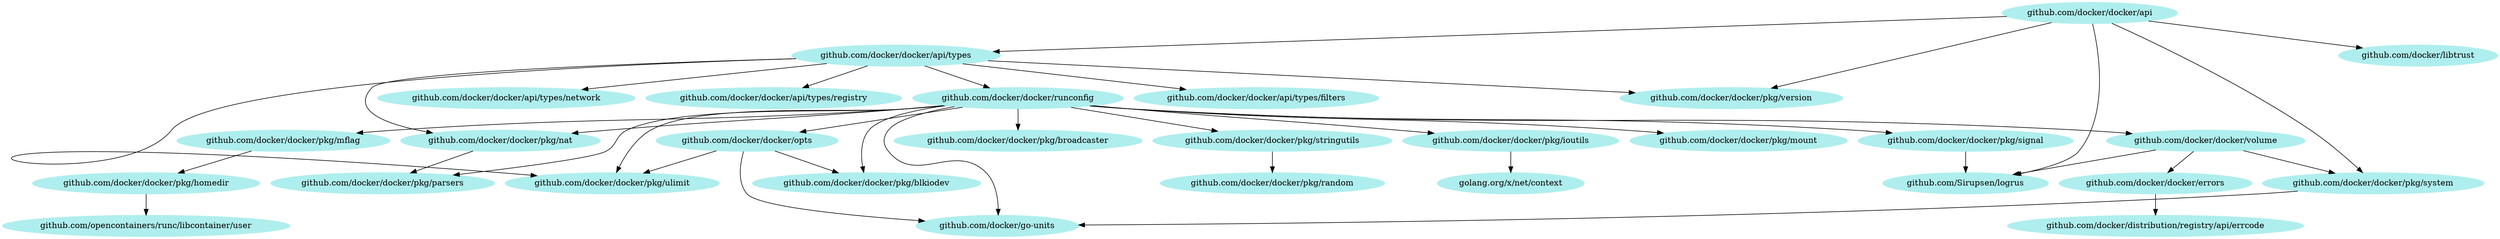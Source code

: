 digraph godep {
0 [label="github.com/Sirupsen/logrus" style="filled" color="paleturquoise"];
1 [label="github.com/docker/docker/api/types" style="filled" color="paleturquoise"];
1 -> 2;
1 -> 3;
1 -> 4;
1 -> 5;
1 -> 6;
1 -> 7;
1 -> 8;
9 [label="github.com/docker/docker/opts" style="filled" color="paleturquoise"];
9 -> 10;
9 -> 6;
9 -> 11;
4 [label="github.com/docker/docker/api/types/registry" style="filled" color="paleturquoise"];
12 [label="github.com/docker/docker/volume" style="filled" color="paleturquoise"];
12 -> 0;
12 -> 13;
12 -> 14;
2 [label="github.com/docker/docker/api/types/filters" style="filled" color="paleturquoise"];
14 [label="github.com/docker/docker/pkg/system" style="filled" color="paleturquoise"];
14 -> 11;
3 [label="github.com/docker/docker/api/types/network" style="filled" color="paleturquoise"];
15 [label="github.com/docker/docker/pkg/mflag" style="filled" color="paleturquoise"];
15 -> 16;
11 [label="github.com/docker/go-units" style="filled" color="paleturquoise"];
17 [label="github.com/docker/docker/pkg/broadcaster" style="filled" color="paleturquoise"];
13 [label="github.com/docker/docker/errors" style="filled" color="paleturquoise"];
13 -> 18;
19 [label="github.com/docker/docker/pkg/stringutils" style="filled" color="paleturquoise"];
19 -> 20;
18 [label="github.com/docker/distribution/registry/api/errcode" style="filled" color="paleturquoise"];
21 [label="github.com/docker/libtrust" style="filled" color="paleturquoise"];
5 [label="github.com/docker/docker/pkg/nat" style="filled" color="paleturquoise"];
5 -> 22;
22 [label="github.com/docker/docker/pkg/parsers" style="filled" color="paleturquoise"];
10 [label="github.com/docker/docker/pkg/blkiodev" style="filled" color="paleturquoise"];
23 [label="github.com/docker/docker/pkg/ioutils" style="filled" color="paleturquoise"];
23 -> 24;
25 [label="github.com/docker/docker/pkg/mount" style="filled" color="paleturquoise"];
26 [label="github.com/docker/docker/api" style="filled" color="paleturquoise"];
26 -> 0;
26 -> 1;
26 -> 14;
26 -> 7;
26 -> 21;
6 [label="github.com/docker/docker/pkg/ulimit" style="filled" color="paleturquoise"];
27 [label="github.com/docker/docker/pkg/signal" style="filled" color="paleturquoise"];
27 -> 0;
20 [label="github.com/docker/docker/pkg/random" style="filled" color="paleturquoise"];
16 [label="github.com/docker/docker/pkg/homedir" style="filled" color="paleturquoise"];
16 -> 28;
28 [label="github.com/opencontainers/runc/libcontainer/user" style="filled" color="paleturquoise"];
7 [label="github.com/docker/docker/pkg/version" style="filled" color="paleturquoise"];
8 [label="github.com/docker/docker/runconfig" style="filled" color="paleturquoise"];
8 -> 9;
8 -> 10;
8 -> 17;
8 -> 23;
8 -> 15;
8 -> 25;
8 -> 5;
8 -> 22;
8 -> 27;
8 -> 19;
8 -> 6;
8 -> 12;
8 -> 11;
24 [label="golang.org/x/net/context" style="filled" color="paleturquoise"];
}
